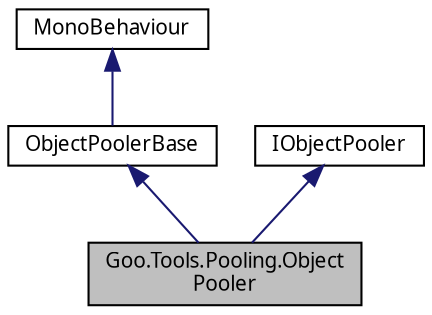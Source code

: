 digraph "Goo.Tools.Pooling.ObjectPooler"
{
 // LATEX_PDF_SIZE
  edge [fontname="Calibrii",fontsize="10",labelfontname="Calibrii",labelfontsize="10"];
  node [fontname="Calibrii",fontsize="10",shape=record];
  Node1 [label="Goo.Tools.Pooling.Object\lPooler",height=0.2,width=0.4,color="black", fillcolor="grey75", style="filled", fontcolor="black",tooltip=" "];
  Node2 -> Node1 [dir="back",color="midnightblue",fontsize="10",style="solid",fontname="Calibrii"];
  Node2 [label="ObjectPoolerBase",height=0.2,width=0.4,color="black", fillcolor="white", style="filled",URL="$de/dd4/classGoo_1_1Tools_1_1Pooling_1_1ObjectPoolerBase.html",tooltip=" "];
  Node3 -> Node2 [dir="back",color="midnightblue",fontsize="10",style="solid",fontname="Calibrii"];
  Node3 [label="MonoBehaviour",height=0.2,width=0.4,color="black", fillcolor="white", style="filled",tooltip=" "];
  Node4 -> Node1 [dir="back",color="midnightblue",fontsize="10",style="solid",fontname="Calibrii"];
  Node4 [label="IObjectPooler",height=0.2,width=0.4,color="black", fillcolor="white", style="filled",URL="$d5/dd6/interfaceGoo_1_1Tools_1_1Pooling_1_1IObjectPooler.html",tooltip=" "];
}
